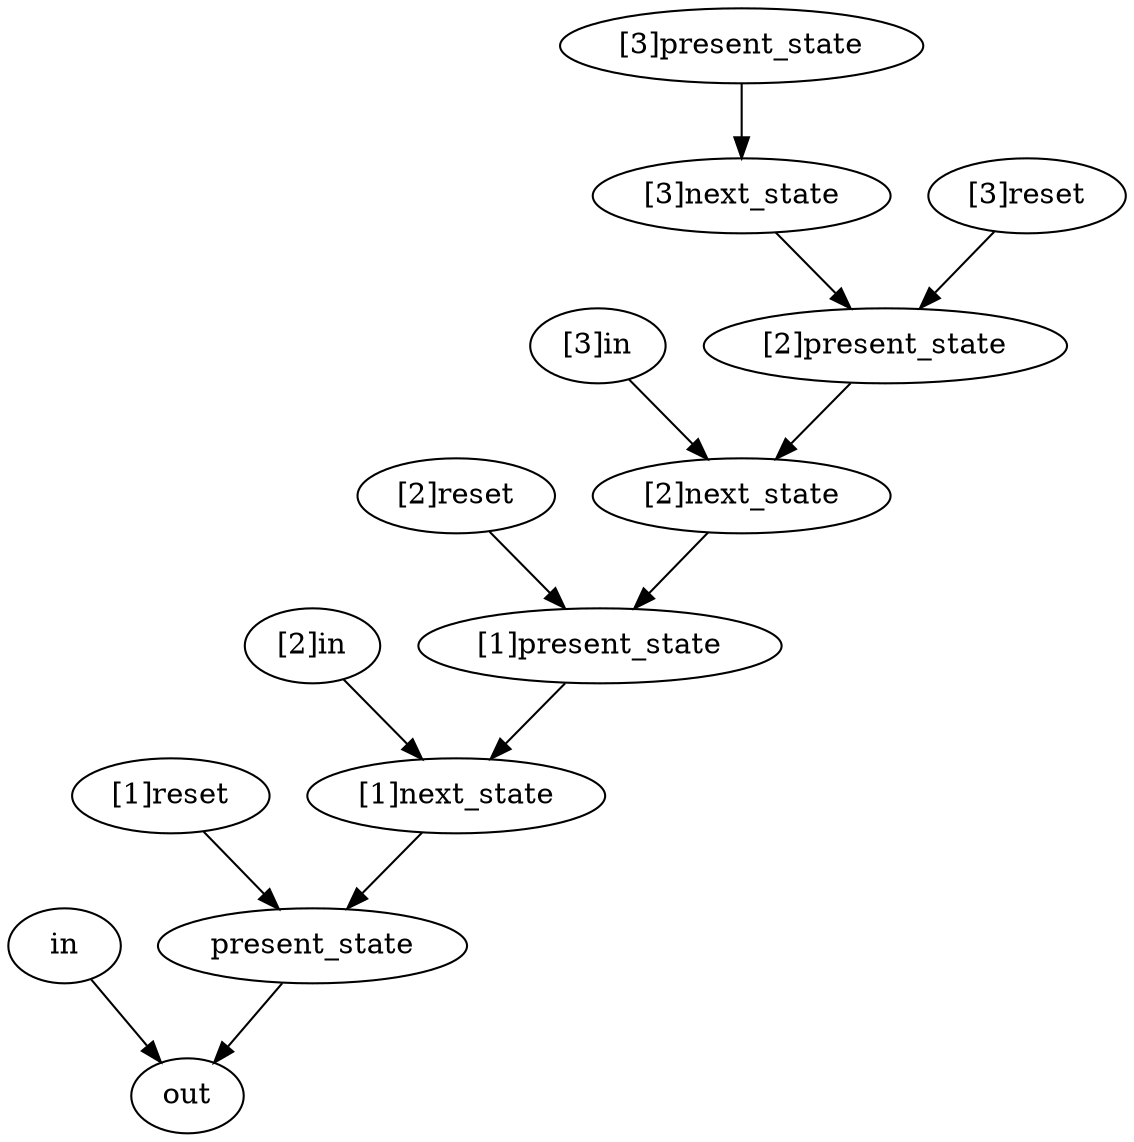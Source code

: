 strict digraph "" {
	"[2]next_state"	[complexity=17,
		importance=15.8296442335,
		rank=0.931155543147];
	"[1]present_state"	[complexity=13,
		importance=7.7644529238,
		rank=0.597265609523];
	"[2]next_state" -> "[1]present_state";
	"[2]reset"	[complexity=14,
		importance=15.6436385855,
		rank=1.11740275611];
	"[2]reset" -> "[1]present_state";
	"[3]in"	[complexity=21,
		importance=79.2629539054,
		rank=3.77442637645];
	"[3]in" -> "[2]next_state";
	"[2]present_state"	[complexity=23,
		importance=95.3003343504,
		rank=4.14349279784];
	"[2]present_state" -> "[2]next_state";
	"[1]next_state"	[complexity=7,
		importance=1.24033066241,
		rank=0.17719009463];
	present_state	[complexity=3,
		importance=0.46979613825,
		rank=0.15659871275];
	"[1]next_state" -> present_state;
	"[3]present_state"	[complexity=33,
		importance=1145.73091147,
		rank=34.7191185294];
	"[3]next_state"	[complexity=27,
		importance=190.901407087,
		rank=7.07042248469];
	"[3]present_state" -> "[3]next_state";
	"[1]present_state" -> "[1]next_state";
	"[3]next_state" -> "[2]present_state";
	"[2]in"	[complexity=11,
		importance=6.31638604998,
		rank=0.574216913635];
	"[2]in" -> "[1]next_state";
	out	[complexity=0,
		importance=0.147327188928,
		rank=0.0];
	present_state -> out;
	in	[complexity=3,
		importance=0.262059926847,
		rank=0.0873533089488];
	in -> out;
	"[1]reset"	[complexity=4,
		importance=1.05432501442,
		rank=0.263581253605];
	"[1]reset" -> present_state;
	"[3]reset"	[complexity=24,
		importance=190.715401439,
		rank=7.94647505994];
	"[3]reset" -> "[2]present_state";
}
